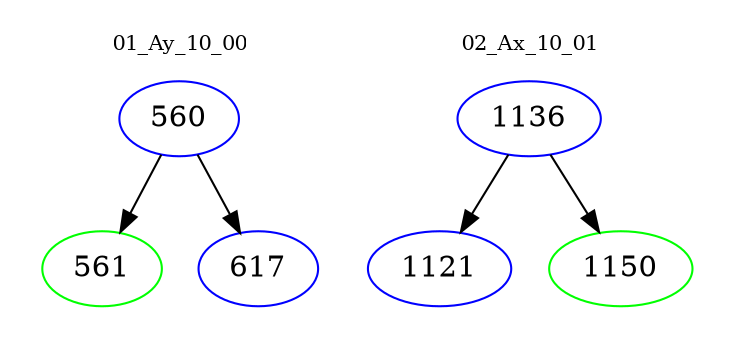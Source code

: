 digraph{
subgraph cluster_0 {
color = white
label = "01_Ay_10_00";
fontsize=10;
T0_560 [label="560", color="blue"]
T0_560 -> T0_561 [color="black"]
T0_561 [label="561", color="green"]
T0_560 -> T0_617 [color="black"]
T0_617 [label="617", color="blue"]
}
subgraph cluster_1 {
color = white
label = "02_Ax_10_01";
fontsize=10;
T1_1136 [label="1136", color="blue"]
T1_1136 -> T1_1121 [color="black"]
T1_1121 [label="1121", color="blue"]
T1_1136 -> T1_1150 [color="black"]
T1_1150 [label="1150", color="green"]
}
}
